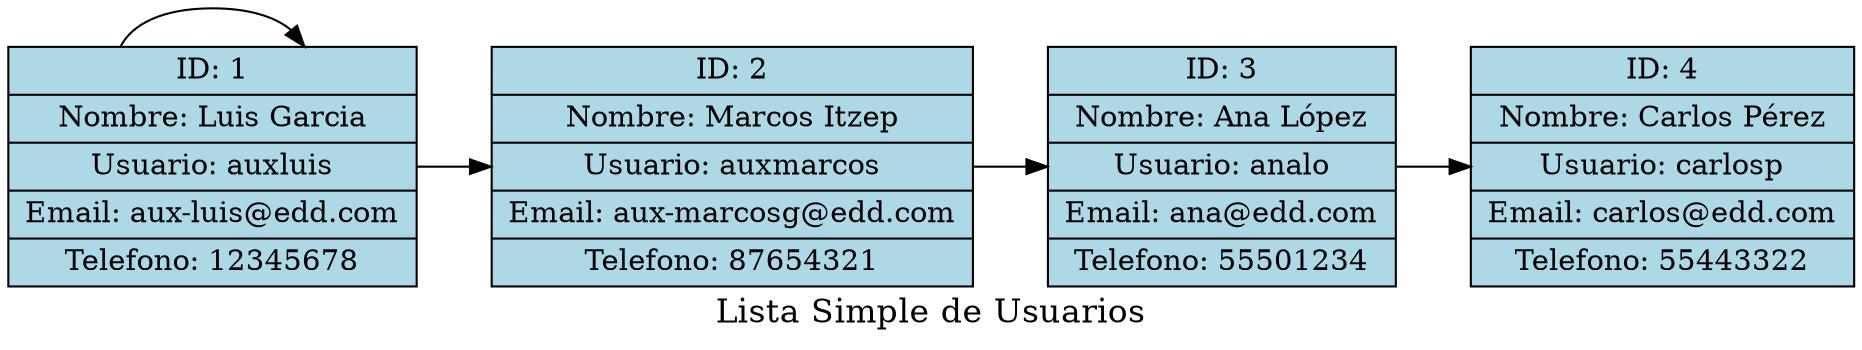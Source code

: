 digraph G {
    rankdir=LR;
    node [shape=record, style=filled, fillcolor=lightblue];
    label="Lista Simple de Usuarios";
    fontsize=16;
    user1 [label="ID: 1|Nombre: Root Admin|Usuario: root|Email: root@edd.com|Telefono: 00000000"];
    user1 -> user1;
    user1 [label="ID: 1|Nombre: Luis Garcia|Usuario: auxluis|Email: aux-luis@edd.com|Telefono: 12345678"];
    user1 -> user2;
    user2 [label="ID: 2|Nombre: Marcos Itzep|Usuario: auxmarcos|Email: aux-marcosg@edd.com|Telefono: 87654321"];
    user2 -> user3;
    user3 [label="ID: 3|Nombre: Ana López|Usuario: analo|Email: ana@edd.com|Telefono: 55501234"];
    user3 -> user4;
    user4 [label="ID: 4|Nombre: Carlos Pérez|Usuario: carlosp|Email: carlos@edd.com|Telefono: 55443322"];
}

